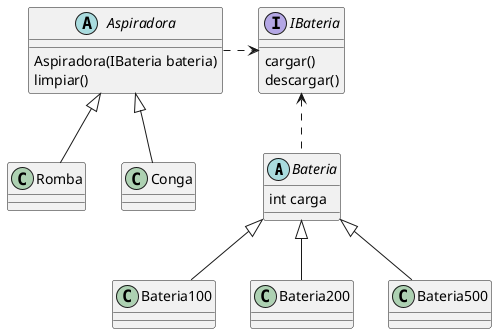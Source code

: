 @startuml
abstract class Bateria{
int carga
}
abstract class Aspiradora {
Aspiradora(IBateria bateria)
limpiar()
}

interface IBateria {
cargar()
descargar()
}

class Romba
class Conga

class Bateria100
class Bateria200
class Bateria500

Aspiradora .r.> IBateria
Bateria .u.> IBateria

Romba -u-|> Aspiradora
Conga -u-|> Aspiradora

Bateria100 -u-|> Bateria
Bateria200 -u-|> Bateria
Bateria500 -u-|> Bateria
@enduml